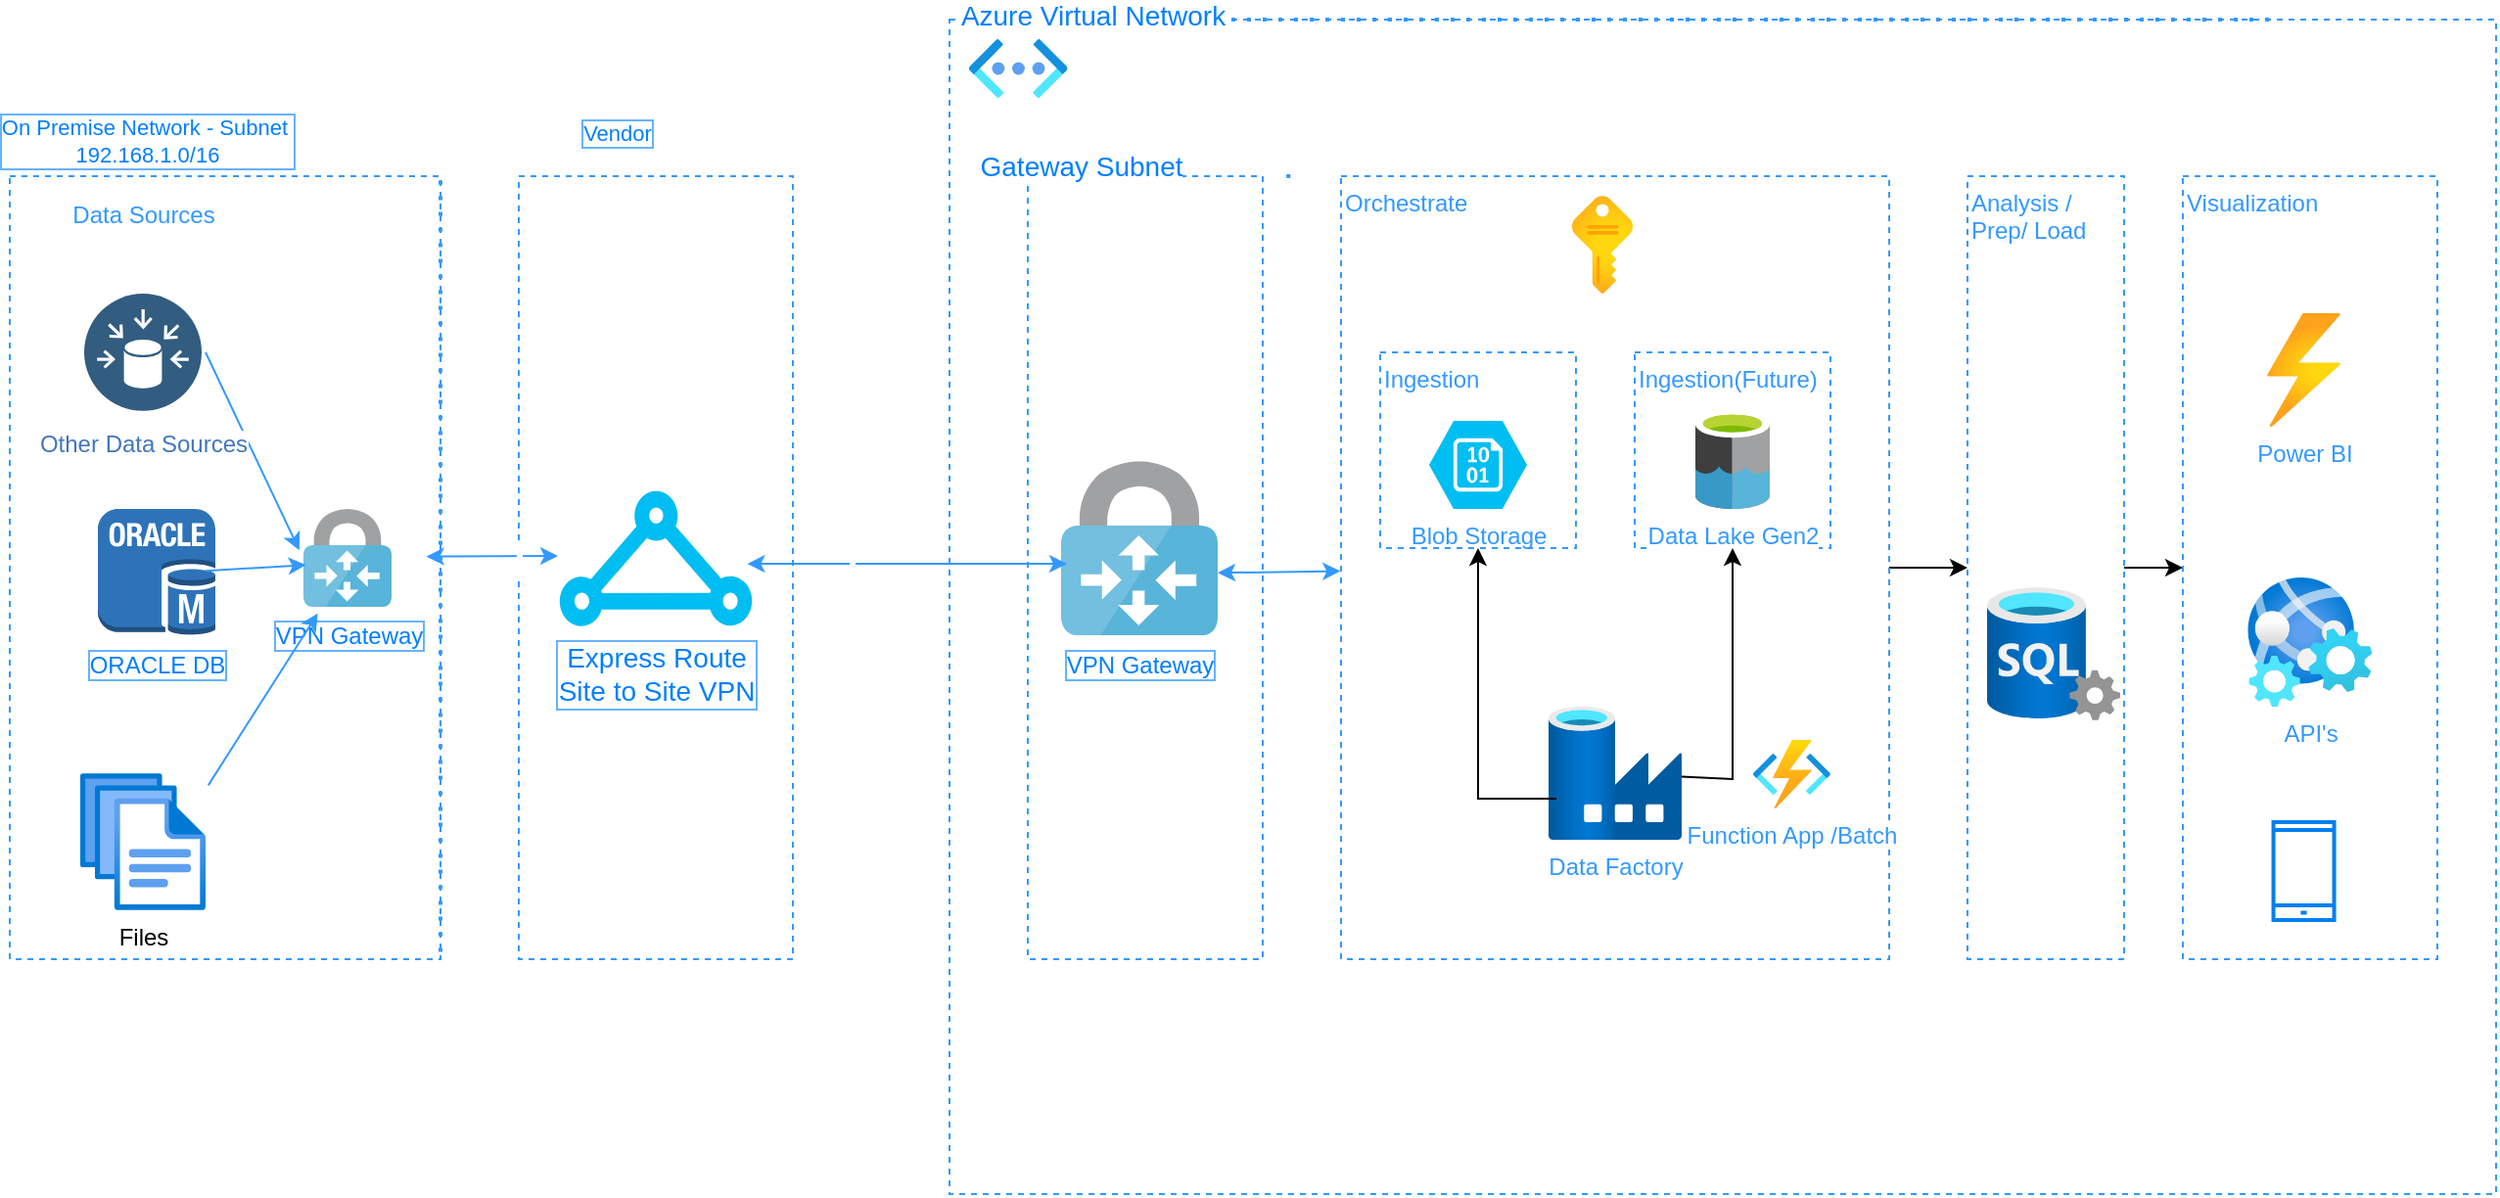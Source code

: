 <mxfile version="15.5.8" type="github">
  <diagram id="m96gJMyFp_Gp9mEOJaIW" name="Page-1">
    <mxGraphModel dx="782" dy="436" grid="1" gridSize="10" guides="1" tooltips="1" connect="1" arrows="1" fold="1" page="1" pageScale="1" pageWidth="1400" pageHeight="850" math="0" shadow="0">
      <root>
        <mxCell id="0" />
        <mxCell id="1" parent="0" />
        <mxCell id="oldimZIxsdW1iPAt0g1g-42" value="" style="rounded=0;whiteSpace=wrap;html=1;dashed=1;fontColor=#3399FF;strokeColor=#3399FF;align=left;verticalAlign=top;" vertex="1" parent="1">
          <mxGeometry x="40" y="120" width="220" height="400" as="geometry" />
        </mxCell>
        <mxCell id="oldimZIxsdW1iPAt0g1g-40" value="" style="rounded=0;whiteSpace=wrap;html=1;dashed=1;fontColor=#3399FF;strokeColor=#3399FF;align=left;verticalAlign=top;" vertex="1" parent="1">
          <mxGeometry x="300" y="120" width="140" height="400" as="geometry" />
        </mxCell>
        <mxCell id="oldimZIxsdW1iPAt0g1g-37" value="" style="rounded=0;whiteSpace=wrap;html=1;dashed=1;fontColor=#3399FF;strokeColor=#3399FF;align=left;verticalAlign=top;" vertex="1" parent="1">
          <mxGeometry x="520" y="40" width="790" height="600" as="geometry" />
        </mxCell>
        <mxCell id="oldimZIxsdW1iPAt0g1g-35" value="" style="rounded=0;whiteSpace=wrap;html=1;dashed=1;fontColor=#3399FF;strokeColor=#3399FF;align=left;verticalAlign=top;" vertex="1" parent="1">
          <mxGeometry x="560" y="120" width="120" height="400" as="geometry" />
        </mxCell>
        <mxCell id="LUYeR4UQt9h7CECEUI8A-4" value="" style="endArrow=none;dashed=1;html=1;dashPattern=1 3;strokeWidth=2;rounded=0;strokeColor=#3399FF;" parent="1" edge="1">
          <mxGeometry width="50" height="50" relative="1" as="geometry">
            <mxPoint x="260" y="122.25" as="sourcePoint" />
            <mxPoint x="260" y="522.25" as="targetPoint" />
          </mxGeometry>
        </mxCell>
        <mxCell id="LUYeR4UQt9h7CECEUI8A-5" value="On Premise Network - Subnet&amp;nbsp;&lt;br&gt;192.168.1.0/16" style="edgeLabel;html=1;align=center;verticalAlign=middle;resizable=0;points=[];labelBorderColor=#66B2FF;fontColor=#007FFF;" parent="LUYeR4UQt9h7CECEUI8A-4" vertex="1" connectable="0">
          <mxGeometry x="0.823" y="1" relative="1" as="geometry">
            <mxPoint x="-151" y="-385" as="offset" />
          </mxGeometry>
        </mxCell>
        <mxCell id="LUYeR4UQt9h7CECEUI8A-8" value="ORACLE DB" style="outlineConnect=0;dashed=0;verticalLabelPosition=bottom;verticalAlign=top;align=center;html=1;shape=mxgraph.aws3.oracle_db_instance;fillColor=#2E73B8;gradientColor=none;labelBorderColor=#66B2FF;fontColor=#007FFF;" parent="1" vertex="1">
          <mxGeometry x="85" y="290" width="60" height="64.5" as="geometry" />
        </mxCell>
        <mxCell id="LUYeR4UQt9h7CECEUI8A-11" value="VPN Gateway" style="sketch=0;aspect=fixed;html=1;points=[];align=center;image;fontSize=12;image=img/lib/mscae/VPN_Gateway.svg;labelBorderColor=#66B2FF;fontColor=#007FFF;" parent="1" vertex="1">
          <mxGeometry x="190" y="290" width="45" height="50" as="geometry" />
        </mxCell>
        <mxCell id="LUYeR4UQt9h7CECEUI8A-19" value="" style="endArrow=classic;html=1;rounded=0;fontSize=14;fontColor=#007FFF;strokeColor=#3399FF;entryX=-0.047;entryY=0.422;entryDx=0;entryDy=0;entryPerimeter=0;" parent="1" target="LUYeR4UQt9h7CECEUI8A-11" edge="1">
          <mxGeometry width="50" height="50" relative="1" as="geometry">
            <mxPoint x="140" y="210" as="sourcePoint" />
            <mxPoint x="190" y="160" as="targetPoint" />
          </mxGeometry>
        </mxCell>
        <mxCell id="LUYeR4UQt9h7CECEUI8A-20" value="" style="endArrow=classic;html=1;rounded=0;fontSize=14;fontColor=#007FFF;strokeColor=#3399FF;entryX=0.03;entryY=0.573;entryDx=0;entryDy=0;entryPerimeter=0;" parent="1" edge="1" target="LUYeR4UQt9h7CECEUI8A-11">
          <mxGeometry width="50" height="50" relative="1" as="geometry">
            <mxPoint x="140" y="321.58" as="sourcePoint" />
            <mxPoint x="198" y="321.68" as="targetPoint" />
          </mxGeometry>
        </mxCell>
        <mxCell id="LUYeR4UQt9h7CECEUI8A-21" value="" style="endArrow=classic;html=1;rounded=0;fontSize=14;fontColor=#007FFF;strokeColor=#3399FF;exitX=1.021;exitY=0.31;exitDx=0;exitDy=0;exitPerimeter=0;entryX=0.163;entryY=1.067;entryDx=0;entryDy=0;entryPerimeter=0;" parent="1" edge="1" target="LUYeR4UQt9h7CECEUI8A-11">
          <mxGeometry width="50" height="50" relative="1" as="geometry">
            <mxPoint x="141.344" y="431.2" as="sourcePoint" />
            <mxPoint x="190" y="354.5" as="targetPoint" />
          </mxGeometry>
        </mxCell>
        <mxCell id="LUYeR4UQt9h7CECEUI8A-22" value="Vendor" style="edgeLabel;html=1;align=center;verticalAlign=middle;resizable=0;points=[];labelBorderColor=#66B2FF;fontColor=#007FFF;" parent="1" vertex="1" connectable="0">
          <mxGeometry x="350" y="98.003" as="geometry" />
        </mxCell>
        <mxCell id="LUYeR4UQt9h7CECEUI8A-23" value="Express Route&lt;br&gt;Site to Site VPN" style="verticalLabelPosition=bottom;html=1;verticalAlign=top;align=center;strokeColor=none;fillColor=#00BEF2;shape=mxgraph.azure.express_route;pointerEvents=1;labelBorderColor=#66B2FF;fontSize=14;fontColor=#007FFF;" parent="1" vertex="1">
          <mxGeometry x="320" y="280" width="100" height="70" as="geometry" />
        </mxCell>
        <mxCell id="LUYeR4UQt9h7CECEUI8A-25" value="" style="endArrow=classic;startArrow=classic;html=1;rounded=0;fontSize=14;fontColor=#007FFF;strokeColor=#3399FF;" parent="1" edge="1">
          <mxGeometry width="50" height="50" relative="1" as="geometry">
            <mxPoint x="252.8" y="314.33" as="sourcePoint" />
            <mxPoint x="320" y="314" as="targetPoint" />
          </mxGeometry>
        </mxCell>
        <mxCell id="LUYeR4UQt9h7CECEUI8A-26" value="&amp;nbsp;" style="edgeLabel;html=1;align=center;verticalAlign=middle;resizable=0;points=[];fontSize=14;fontColor=#007FFF;" parent="LUYeR4UQt9h7CECEUI8A-25" vertex="1" connectable="0">
          <mxGeometry x="0.361" y="-2" relative="1" as="geometry">
            <mxPoint x="1" as="offset" />
          </mxGeometry>
        </mxCell>
        <mxCell id="LUYeR4UQt9h7CECEUI8A-29" value="" style="endArrow=none;dashed=1;html=1;dashPattern=1 3;strokeWidth=2;rounded=0;strokeColor=#3399FF;" parent="1" edge="1">
          <mxGeometry width="50" height="50" relative="1" as="geometry">
            <mxPoint x="560" y="40" as="sourcePoint" />
            <mxPoint x="1200" y="40" as="targetPoint" />
          </mxGeometry>
        </mxCell>
        <mxCell id="LUYeR4UQt9h7CECEUI8A-31" value="Azure Virtual Network" style="edgeLabel;html=1;align=center;verticalAlign=middle;resizable=0;points=[];fontSize=14;fontColor=#007FFF;" parent="LUYeR4UQt9h7CECEUI8A-29" vertex="1" connectable="0">
          <mxGeometry x="-0.897" y="2" relative="1" as="geometry">
            <mxPoint as="offset" />
          </mxGeometry>
        </mxCell>
        <mxCell id="LUYeR4UQt9h7CECEUI8A-32" value="VPN Gateway" style="sketch=0;aspect=fixed;html=1;points=[];align=center;image;fontSize=12;image=img/lib/mscae/VPN_Gateway.svg;labelBorderColor=#66B2FF;fontColor=#007FFF;" parent="1" vertex="1">
          <mxGeometry x="577" y="265.61" width="80" height="88.89" as="geometry" />
        </mxCell>
        <mxCell id="LUYeR4UQt9h7CECEUI8A-34" value="" style="endArrow=classic;startArrow=classic;html=1;rounded=0;fontSize=14;fontColor=#007FFF;strokeColor=#3399FF;entryX=0.967;entryY=0.543;entryDx=0;entryDy=0;entryPerimeter=0;" parent="1" edge="1" target="LUYeR4UQt9h7CECEUI8A-23">
          <mxGeometry width="50" height="50" relative="1" as="geometry">
            <mxPoint x="580" y="318" as="sourcePoint" />
            <mxPoint x="490" y="320" as="targetPoint" />
          </mxGeometry>
        </mxCell>
        <mxCell id="LUYeR4UQt9h7CECEUI8A-35" value="&amp;nbsp;" style="edgeLabel;html=1;align=center;verticalAlign=middle;resizable=0;points=[];fontSize=14;fontColor=#007FFF;" parent="LUYeR4UQt9h7CECEUI8A-34" vertex="1" connectable="0">
          <mxGeometry x="0.361" y="-2" relative="1" as="geometry">
            <mxPoint x="1" as="offset" />
          </mxGeometry>
        </mxCell>
        <mxCell id="LUYeR4UQt9h7CECEUI8A-37" value="" style="aspect=fixed;html=1;points=[];align=center;image;fontSize=12;image=img/lib/azure2/networking/Virtual_Networks_Classic.svg;labelBorderColor=#66B2FF;fontColor=#007FFF;" parent="1" vertex="1">
          <mxGeometry x="530" y="50" width="50.25" height="30" as="geometry" />
        </mxCell>
        <mxCell id="LUYeR4UQt9h7CECEUI8A-41" value="" style="endArrow=none;dashed=1;html=1;dashPattern=1 3;strokeWidth=2;rounded=0;strokeColor=#3399FF;" parent="1" edge="1">
          <mxGeometry width="50" height="50" relative="1" as="geometry">
            <mxPoint x="692.12" y="120" as="sourcePoint" />
            <mxPoint x="700" y="120" as="targetPoint" />
          </mxGeometry>
        </mxCell>
        <mxCell id="LUYeR4UQt9h7CECEUI8A-42" value="Gateway Subnet" style="edgeLabel;html=1;align=center;verticalAlign=middle;resizable=0;points=[];fontSize=14;fontColor=#007FFF;" parent="LUYeR4UQt9h7CECEUI8A-41" vertex="1" connectable="0">
          <mxGeometry x="-0.465" y="5" relative="1" as="geometry">
            <mxPoint x="-107" as="offset" />
          </mxGeometry>
        </mxCell>
        <mxCell id="LUYeR4UQt9h7CECEUI8A-62" value="" style="endArrow=classic;startArrow=classic;html=1;rounded=0;fontSize=14;fontColor=#007FFF;strokeColor=#3399FF;entryX=0.387;entryY=-0.014;entryDx=0;entryDy=0;entryPerimeter=0;" parent="1" edge="1">
          <mxGeometry width="50" height="50" relative="1" as="geometry">
            <mxPoint x="657" y="322.62" as="sourcePoint" />
            <mxPoint x="719.648" y="321.752" as="targetPoint" />
          </mxGeometry>
        </mxCell>
        <mxCell id="oldimZIxsdW1iPAt0g1g-1" value="Files" style="aspect=fixed;html=1;points=[];align=center;image;fontSize=12;image=img/lib/azure2/general/Files.svg;" vertex="1" parent="1">
          <mxGeometry x="76" y="425" width="64" height="70" as="geometry" />
        </mxCell>
        <mxCell id="oldimZIxsdW1iPAt0g1g-2" value="Other Data Sources" style="aspect=fixed;perimeter=ellipsePerimeter;html=1;align=center;shadow=0;dashed=0;fontColor=#4277BB;labelBackgroundColor=#ffffff;fontSize=12;spacingTop=3;image;image=img/lib/ibm/data/data_sources.svg;" vertex="1" parent="1">
          <mxGeometry x="78" y="180" width="60" height="60" as="geometry" />
        </mxCell>
        <mxCell id="oldimZIxsdW1iPAt0g1g-4" value="&lt;font color=&quot;#3399ff&quot;&gt;Data Sources&lt;/font&gt;" style="text;html=1;align=center;verticalAlign=middle;resizable=0;points=[];autosize=1;strokeColor=none;fillColor=none;" vertex="1" parent="1">
          <mxGeometry x="63" y="130" width="90" height="20" as="geometry" />
        </mxCell>
        <mxCell id="oldimZIxsdW1iPAt0g1g-29" style="edgeStyle=orthogonalEdgeStyle;rounded=0;orthogonalLoop=1;jettySize=auto;html=1;exitX=1;exitY=0.5;exitDx=0;exitDy=0;fontColor=#3399FF;" edge="1" parent="1" source="oldimZIxsdW1iPAt0g1g-7" target="oldimZIxsdW1iPAt0g1g-27">
          <mxGeometry relative="1" as="geometry" />
        </mxCell>
        <mxCell id="oldimZIxsdW1iPAt0g1g-7" value="Orchestrate" style="rounded=0;whiteSpace=wrap;html=1;fontColor=#3399FF;dashed=1;strokeColor=#3399FF;align=left;verticalAlign=top;" vertex="1" parent="1">
          <mxGeometry x="720" y="120" width="280" height="400" as="geometry" />
        </mxCell>
        <mxCell id="oldimZIxsdW1iPAt0g1g-9" value="Ingestion" style="whiteSpace=wrap;html=1;aspect=fixed;dashed=1;fontColor=#3399FF;strokeColor=#3399FF;align=left;verticalAlign=top;" vertex="1" parent="1">
          <mxGeometry x="740" y="210" width="100" height="100" as="geometry" />
        </mxCell>
        <mxCell id="oldimZIxsdW1iPAt0g1g-11" value="Blob Storage" style="verticalLabelPosition=bottom;html=1;verticalAlign=top;align=center;strokeColor=none;fillColor=#00BEF2;shape=mxgraph.azure.storage_blob;dashed=1;fontColor=#3399FF;" vertex="1" parent="1">
          <mxGeometry x="765" y="245" width="50" height="45" as="geometry" />
        </mxCell>
        <mxCell id="oldimZIxsdW1iPAt0g1g-13" value="Data Factory" style="aspect=fixed;html=1;points=[];align=center;image;fontSize=12;image=img/lib/azure2/databases/Data_Factory.svg;dashed=1;fontColor=#3399FF;strokeColor=#3399FF;" vertex="1" parent="1">
          <mxGeometry x="826" y="391" width="68" height="68" as="geometry" />
        </mxCell>
        <mxCell id="oldimZIxsdW1iPAt0g1g-16" value="Ingestion(Future)" style="whiteSpace=wrap;html=1;aspect=fixed;dashed=1;fontColor=#3399FF;strokeColor=#3399FF;align=left;verticalAlign=top;" vertex="1" parent="1">
          <mxGeometry x="870" y="210" width="100" height="100" as="geometry" />
        </mxCell>
        <mxCell id="oldimZIxsdW1iPAt0g1g-17" value="Data Lake Gen2" style="sketch=0;aspect=fixed;html=1;points=[];align=center;image;fontSize=12;image=img/lib/mscae/Data_Lake.svg;dashed=1;fontColor=#3399FF;strokeColor=#3399FF;" vertex="1" parent="1">
          <mxGeometry x="901" y="240" width="38" height="50" as="geometry" />
        </mxCell>
        <mxCell id="oldimZIxsdW1iPAt0g1g-18" value="Function App /Batch" style="aspect=fixed;html=1;points=[];align=center;image;fontSize=12;image=img/lib/azure2/compute/Function_Apps.svg;dashed=1;fontColor=#3399FF;strokeColor=#3399FF;" vertex="1" parent="1">
          <mxGeometry x="930.33" y="408" width="39.67" height="35" as="geometry" />
        </mxCell>
        <mxCell id="oldimZIxsdW1iPAt0g1g-25" value="" style="endArrow=classic;html=1;rounded=0;fontColor=#3399FF;exitX=0.059;exitY=0.691;exitDx=0;exitDy=0;exitPerimeter=0;" edge="1" parent="1" source="oldimZIxsdW1iPAt0g1g-13">
          <mxGeometry width="50" height="50" relative="1" as="geometry">
            <mxPoint x="740" y="360" as="sourcePoint" />
            <mxPoint x="790" y="310" as="targetPoint" />
            <Array as="points">
              <mxPoint x="790" y="438" />
            </Array>
          </mxGeometry>
        </mxCell>
        <mxCell id="oldimZIxsdW1iPAt0g1g-26" value="" style="endArrow=classic;html=1;rounded=0;fontColor=#3399FF;" edge="1" parent="1" source="oldimZIxsdW1iPAt0g1g-13">
          <mxGeometry width="50" height="50" relative="1" as="geometry">
            <mxPoint x="941.012" y="427.988" as="sourcePoint" />
            <mxPoint x="920" y="310" as="targetPoint" />
            <Array as="points">
              <mxPoint x="920" y="428" />
            </Array>
          </mxGeometry>
        </mxCell>
        <mxCell id="oldimZIxsdW1iPAt0g1g-38" value="" style="edgeStyle=orthogonalEdgeStyle;rounded=0;orthogonalLoop=1;jettySize=auto;html=1;fontColor=#3399FF;" edge="1" parent="1" source="oldimZIxsdW1iPAt0g1g-27" target="oldimZIxsdW1iPAt0g1g-31">
          <mxGeometry relative="1" as="geometry" />
        </mxCell>
        <mxCell id="oldimZIxsdW1iPAt0g1g-39" style="edgeStyle=orthogonalEdgeStyle;rounded=0;orthogonalLoop=1;jettySize=auto;html=1;exitX=1;exitY=0.5;exitDx=0;exitDy=0;fontColor=#3399FF;" edge="1" parent="1" source="oldimZIxsdW1iPAt0g1g-27" target="oldimZIxsdW1iPAt0g1g-30">
          <mxGeometry relative="1" as="geometry" />
        </mxCell>
        <mxCell id="oldimZIxsdW1iPAt0g1g-27" value="Analysis / Prep/ Load" style="rounded=0;whiteSpace=wrap;html=1;dashed=1;fontColor=#3399FF;strokeColor=#3399FF;align=left;verticalAlign=top;" vertex="1" parent="1">
          <mxGeometry x="1040" y="120" width="80" height="400" as="geometry" />
        </mxCell>
        <mxCell id="oldimZIxsdW1iPAt0g1g-28" value="" style="aspect=fixed;html=1;points=[];align=center;image;fontSize=12;image=img/lib/azure2/databases/SQL_Server.svg;dashed=1;fontColor=#3399FF;strokeColor=#3399FF;" vertex="1" parent="1">
          <mxGeometry x="1050" y="330" width="68" height="68" as="geometry" />
        </mxCell>
        <mxCell id="oldimZIxsdW1iPAt0g1g-30" value="Visualization" style="rounded=0;whiteSpace=wrap;html=1;dashed=1;fontColor=#3399FF;strokeColor=#3399FF;align=left;verticalAlign=top;" vertex="1" parent="1">
          <mxGeometry x="1150" y="120" width="130" height="400" as="geometry" />
        </mxCell>
        <mxCell id="oldimZIxsdW1iPAt0g1g-31" value="API&#39;s" style="aspect=fixed;html=1;points=[];align=center;image;fontSize=12;image=img/lib/azure2/preview/Web_Environment.svg;dashed=1;fontColor=#3399FF;strokeColor=#3399FF;" vertex="1" parent="1">
          <mxGeometry x="1183" y="325" width="64" height="66" as="geometry" />
        </mxCell>
        <mxCell id="oldimZIxsdW1iPAt0g1g-32" value="Power BI" style="aspect=fixed;html=1;points=[];align=center;image;fontSize=12;image=img/lib/azure2/general/Power.svg;dashed=1;fontColor=#3399FF;strokeColor=#3399FF;" vertex="1" parent="1">
          <mxGeometry x="1193" y="190" width="37.53" height="58" as="geometry" />
        </mxCell>
        <mxCell id="oldimZIxsdW1iPAt0g1g-33" value="" style="aspect=fixed;html=1;points=[];align=center;image;fontSize=12;image=img/lib/azure2/general/Subscriptions.svg;dashed=1;fontColor=#3399FF;strokeColor=#3399FF;" vertex="1" parent="1">
          <mxGeometry x="838" y="130" width="30.99" height="50" as="geometry" />
        </mxCell>
        <mxCell id="oldimZIxsdW1iPAt0g1g-34" value="" style="html=1;verticalLabelPosition=bottom;align=center;labelBackgroundColor=#ffffff;verticalAlign=top;strokeWidth=2;strokeColor=#0080F0;shadow=0;dashed=0;shape=mxgraph.ios7.icons.smartphone;fontColor=#3399FF;" vertex="1" parent="1">
          <mxGeometry x="1196.27" y="450" width="31" height="50" as="geometry" />
        </mxCell>
      </root>
    </mxGraphModel>
  </diagram>
</mxfile>
